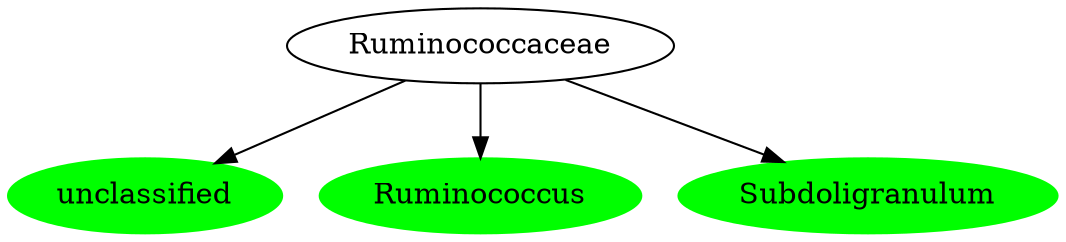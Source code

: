 digraph G { 
	Ruminococcaceaeunclassified [label="unclassified", color="green", style=filled];
	ClostridialesRuminococcaceae [label="Ruminococcaceae"];
	Ruminococcaceaeunclassified [label="unclassified"];
	ClostridialesRuminococcaceae -> Ruminococcaceaeunclassified;
	RuminococcaceaeRuminococcus [label="Ruminococcus", color="green", style=filled];
	ClostridialesRuminococcaceae [label="Ruminococcaceae"];
	RuminococcaceaeRuminococcus [label="Ruminococcus"];
	ClostridialesRuminococcaceae -> RuminococcaceaeRuminococcus;
	RuminococcaceaeSubdoligranulum [label="Subdoligranulum", color="green", style=filled];
	ClostridialesRuminococcaceae [label="Ruminococcaceae"];
	RuminococcaceaeSubdoligranulum [label="Subdoligranulum"];
	ClostridialesRuminococcaceae -> RuminococcaceaeSubdoligranulum;

 }